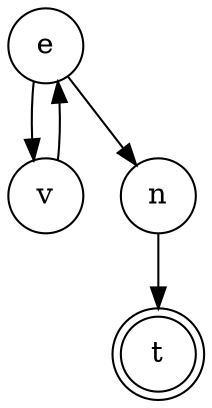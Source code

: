 digraph {   
    node [shape = doublecircle, color = black] t ;
    node [shape = circle];
    node [color= black];
    e -> v -> e -> n -> t;	
}
